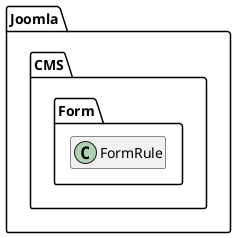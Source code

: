 @startuml
set namespaceSeparator \\
hide members
hide << alias >> circle

class Joomla\\CMS\\Form\\FormRule
@enduml
